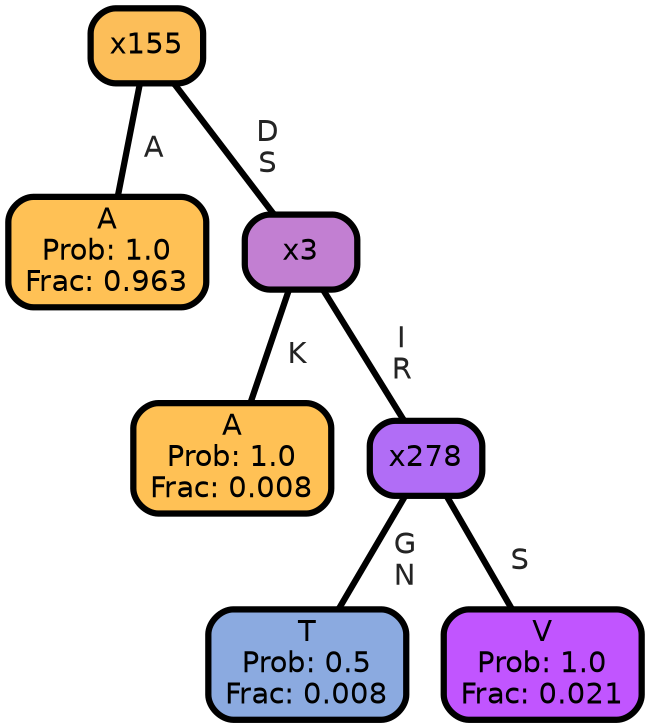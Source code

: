 graph Tree {
node [shape=box, style="filled, rounded",color="black",penwidth="3",fontcolor="black",                 fontname=helvetica] ;
graph [ranksep="0 equally", splines=straight,                 bgcolor=transparent, dpi=200] ;
edge [fontname=helvetica, fontweight=bold,fontcolor=grey14,color=black] ;
0 [label="A
Prob: 1.0
Frac: 0.963", fillcolor="#ffc155"] ;
1 [label="x155", fillcolor="#fcbe59"] ;
2 [label="A
Prob: 1.0
Frac: 0.008", fillcolor="#ffc155"] ;
3 [label="x3", fillcolor="#c27fd2"] ;
4 [label="T
Prob: 0.5
Frac: 0.008", fillcolor="#8baae0"] ;
5 [label="x278", fillcolor="#b16df6"] ;
6 [label="V
Prob: 1.0
Frac: 0.021", fillcolor="#c155ff"] ;
1 -- 0 [label=" A",penwidth=3] ;
1 -- 3 [label=" D\n S",penwidth=3] ;
3 -- 2 [label=" K",penwidth=3] ;
3 -- 5 [label=" I\n R",penwidth=3] ;
5 -- 4 [label=" G\n N",penwidth=3] ;
5 -- 6 [label=" S",penwidth=3] ;
{rank = same;}}